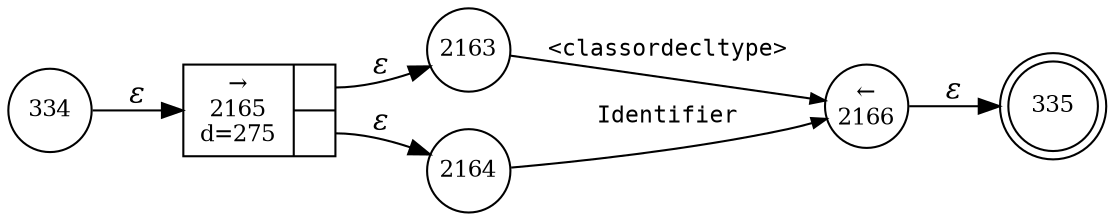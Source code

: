 digraph ATN {
rankdir=LR;
s335[fontsize=11, label="335", shape=doublecircle, fixedsize=true, width=.6];
s2163[fontsize=11,label="2163", shape=circle, fixedsize=true, width=.55, peripheries=1];
s2164[fontsize=11,label="2164", shape=circle, fixedsize=true, width=.55, peripheries=1];
s2165[fontsize=11,label="{&rarr;\n2165\nd=275|{<p0>|<p1>}}", shape=record, fixedsize=false, peripheries=1];
s2166[fontsize=11,label="&larr;\n2166", shape=circle, fixedsize=true, width=.55, peripheries=1];
s334[fontsize=11,label="334", shape=circle, fixedsize=true, width=.55, peripheries=1];
s334 -> s2165 [fontname="Times-Italic", label="&epsilon;"];
s2165:p0 -> s2163 [fontname="Times-Italic", label="&epsilon;"];
s2165:p1 -> s2164 [fontname="Times-Italic", label="&epsilon;"];
s2163 -> s2166 [fontsize=11, fontname="Courier", arrowsize=.7, label = "<classordecltype>", arrowhead = normal];
s2164 -> s2166 [fontsize=11, fontname="Courier", arrowsize=.7, label = "Identifier", arrowhead = normal];
s2166 -> s335 [fontname="Times-Italic", label="&epsilon;"];
}